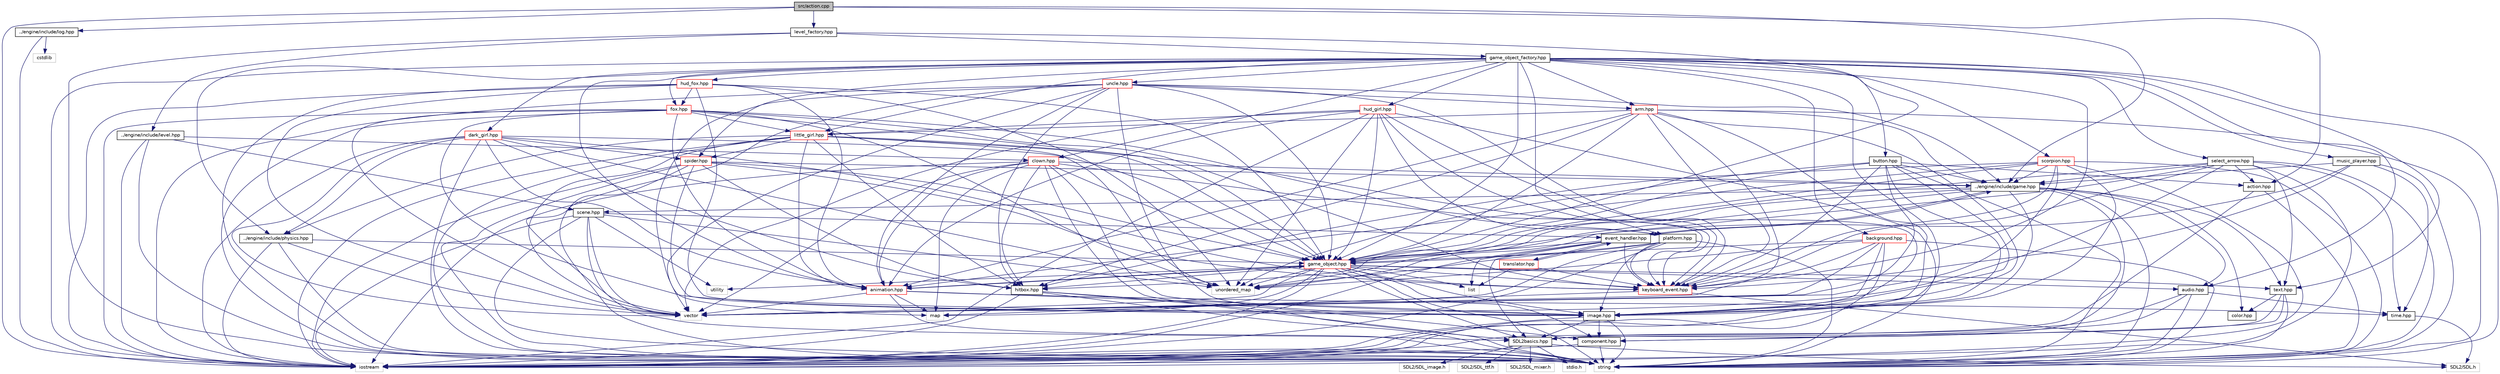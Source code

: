 digraph "src/action.cpp"
{
  edge [fontname="Helvetica",fontsize="10",labelfontname="Helvetica",labelfontsize="10"];
  node [fontname="Helvetica",fontsize="10",shape=record];
  Node1 [label="src/action.cpp",height=0.2,width=0.4,color="black", fillcolor="grey75", style="filled", fontcolor="black"];
  Node1 -> Node2 [color="midnightblue",fontsize="10",style="solid"];
  Node2 [label="action.hpp",height=0.2,width=0.4,color="black", fillcolor="white", style="filled",URL="$action_8hpp.html",tooltip="Purpose: Contains the Action class declaration. "];
  Node2 -> Node3 [color="midnightblue",fontsize="10",style="solid"];
  Node3 [label="iostream",height=0.2,width=0.4,color="grey75", fillcolor="white", style="filled"];
  Node2 -> Node4 [color="midnightblue",fontsize="10",style="solid"];
  Node4 [label="string",height=0.2,width=0.4,color="grey75", fillcolor="white", style="filled"];
  Node1 -> Node5 [color="midnightblue",fontsize="10",style="solid"];
  Node5 [label="../engine/include/game.hpp",height=0.2,width=0.4,color="black", fillcolor="white", style="filled",URL="$engine_2include_2game_8hpp_source.html"];
  Node5 -> Node6 [color="midnightblue",fontsize="10",style="solid"];
  Node6 [label="SDL2basics.hpp",height=0.2,width=0.4,color="black", fillcolor="white", style="filled",URL="$_s_d_l2basics_8hpp_source.html"];
  Node6 -> Node7 [color="midnightblue",fontsize="10",style="solid"];
  Node7 [label="stdio.h",height=0.2,width=0.4,color="grey75", fillcolor="white", style="filled"];
  Node6 -> Node8 [color="midnightblue",fontsize="10",style="solid"];
  Node8 [label="SDL2/SDL.h",height=0.2,width=0.4,color="grey75", fillcolor="white", style="filled"];
  Node6 -> Node9 [color="midnightblue",fontsize="10",style="solid"];
  Node9 [label="SDL2/SDL_image.h",height=0.2,width=0.4,color="grey75", fillcolor="white", style="filled"];
  Node6 -> Node10 [color="midnightblue",fontsize="10",style="solid"];
  Node10 [label="SDL2/SDL_ttf.h",height=0.2,width=0.4,color="grey75", fillcolor="white", style="filled"];
  Node6 -> Node11 [color="midnightblue",fontsize="10",style="solid"];
  Node11 [label="SDL2/SDL_mixer.h",height=0.2,width=0.4,color="grey75", fillcolor="white", style="filled"];
  Node5 -> Node4 [color="midnightblue",fontsize="10",style="solid"];
  Node5 -> Node12 [color="midnightblue",fontsize="10",style="solid"];
  Node12 [label="unordered_map",height=0.2,width=0.4,color="grey75", fillcolor="white", style="filled"];
  Node5 -> Node13 [color="midnightblue",fontsize="10",style="solid"];
  Node13 [label="image.hpp",height=0.2,width=0.4,color="black", fillcolor="white", style="filled",URL="$image_8hpp.html",tooltip="Purpose: Contains methods for managing game images. "];
  Node13 -> Node6 [color="midnightblue",fontsize="10",style="solid"];
  Node13 -> Node14 [color="midnightblue",fontsize="10",style="solid"];
  Node14 [label="component.hpp",height=0.2,width=0.4,color="black", fillcolor="white", style="filled",URL="$component_8hpp.html",tooltip="Contains methods to component class&#39; management. This methods can control the entire component object..."];
  Node14 -> Node4 [color="midnightblue",fontsize="10",style="solid"];
  Node14 -> Node3 [color="midnightblue",fontsize="10",style="solid"];
  Node13 -> Node4 [color="midnightblue",fontsize="10",style="solid"];
  Node13 -> Node3 [color="midnightblue",fontsize="10",style="solid"];
  Node5 -> Node15 [color="midnightblue",fontsize="10",style="solid"];
  Node15 [label="audio.hpp",height=0.2,width=0.4,color="black", fillcolor="white", style="filled",URL="$audio_8hpp.html",tooltip="Purpose: Contains attributes and methods for audio class. "];
  Node15 -> Node6 [color="midnightblue",fontsize="10",style="solid"];
  Node15 -> Node14 [color="midnightblue",fontsize="10",style="solid"];
  Node15 -> Node16 [color="midnightblue",fontsize="10",style="solid"];
  Node16 [label="time.hpp",height=0.2,width=0.4,color="black", fillcolor="white", style="filled",URL="$time_8hpp.html",tooltip="Purpose: Contains methods to time class&#39; management. "];
  Node16 -> Node8 [color="midnightblue",fontsize="10",style="solid"];
  Node15 -> Node4 [color="midnightblue",fontsize="10",style="solid"];
  Node5 -> Node17 [color="midnightblue",fontsize="10",style="solid"];
  Node17 [label="text.hpp",height=0.2,width=0.4,color="black", fillcolor="white", style="filled",URL="$text_8hpp.html",tooltip="Purpose: Contains methods to game class&#39; management. "];
  Node17 -> Node6 [color="midnightblue",fontsize="10",style="solid"];
  Node17 -> Node14 [color="midnightblue",fontsize="10",style="solid"];
  Node17 -> Node18 [color="midnightblue",fontsize="10",style="solid"];
  Node18 [label="color.hpp",height=0.2,width=0.4,color="black", fillcolor="white", style="filled",URL="$color_8hpp_source.html"];
  Node17 -> Node4 [color="midnightblue",fontsize="10",style="solid"];
  Node5 -> Node19 [color="midnightblue",fontsize="10",style="solid"];
  Node19 [label="event_handler.hpp",height=0.2,width=0.4,color="black", fillcolor="white", style="filled",URL="$event__handler_8hpp_source.html"];
  Node19 -> Node3 [color="midnightblue",fontsize="10",style="solid"];
  Node19 -> Node6 [color="midnightblue",fontsize="10",style="solid"];
  Node19 -> Node20 [color="midnightblue",fontsize="10",style="solid"];
  Node20 [label="list",height=0.2,width=0.4,color="grey75", fillcolor="white", style="filled"];
  Node19 -> Node21 [color="midnightblue",fontsize="10",style="solid"];
  Node21 [label="keyboard_event.hpp",height=0.2,width=0.4,color="red", fillcolor="white", style="filled",URL="$keyboard__event_8hpp.html",tooltip="Purpose: Contains methods to game class&#39; management. "];
  Node21 -> Node8 [color="midnightblue",fontsize="10",style="solid"];
  Node21 -> Node22 [color="midnightblue",fontsize="10",style="solid"];
  Node22 [label="map",height=0.2,width=0.4,color="grey75", fillcolor="white", style="filled"];
  Node19 -> Node23 [color="midnightblue",fontsize="10",style="solid"];
  Node23 [label="translator.hpp",height=0.2,width=0.4,color="red", fillcolor="white", style="filled",URL="$translator_8hpp.html",tooltip="Purpose: Contains methods to Translator&#39;s management. "];
  Node23 -> Node20 [color="midnightblue",fontsize="10",style="solid"];
  Node23 -> Node21 [color="midnightblue",fontsize="10",style="solid"];
  Node23 -> Node19 [color="midnightblue",fontsize="10",style="solid"];
  Node19 -> Node24 [color="midnightblue",fontsize="10",style="solid"];
  Node24 [label="game_object.hpp",height=0.2,width=0.4,color="red", fillcolor="white", style="filled",URL="$game__object_8hpp.html",tooltip="Contains methods to game_object class&#39; management. This methods can control the entire game object..."];
  Node24 -> Node3 [color="midnightblue",fontsize="10",style="solid"];
  Node24 -> Node22 [color="midnightblue",fontsize="10",style="solid"];
  Node24 -> Node12 [color="midnightblue",fontsize="10",style="solid"];
  Node24 -> Node25 [color="midnightblue",fontsize="10",style="solid"];
  Node25 [label="vector",height=0.2,width=0.4,color="grey75", fillcolor="white", style="filled"];
  Node24 -> Node20 [color="midnightblue",fontsize="10",style="solid"];
  Node24 -> Node4 [color="midnightblue",fontsize="10",style="solid"];
  Node24 -> Node26 [color="midnightblue",fontsize="10",style="solid"];
  Node26 [label="utility",height=0.2,width=0.4,color="grey75", fillcolor="white", style="filled"];
  Node24 -> Node6 [color="midnightblue",fontsize="10",style="solid"];
  Node24 -> Node14 [color="midnightblue",fontsize="10",style="solid"];
  Node24 -> Node13 [color="midnightblue",fontsize="10",style="solid"];
  Node24 -> Node17 [color="midnightblue",fontsize="10",style="solid"];
  Node24 -> Node15 [color="midnightblue",fontsize="10",style="solid"];
  Node24 -> Node27 [color="midnightblue",fontsize="10",style="solid"];
  Node27 [label="hitbox.hpp",height=0.2,width=0.4,color="black", fillcolor="white", style="filled",URL="$hitbox_8hpp.html",tooltip="Purpose: Contains classes to define methods management of the hitboxes. "];
  Node27 -> Node4 [color="midnightblue",fontsize="10",style="solid"];
  Node27 -> Node3 [color="midnightblue",fontsize="10",style="solid"];
  Node27 -> Node6 [color="midnightblue",fontsize="10",style="solid"];
  Node27 -> Node14 [color="midnightblue",fontsize="10",style="solid"];
  Node24 -> Node21 [color="midnightblue",fontsize="10",style="solid"];
  Node24 -> Node28 [color="midnightblue",fontsize="10",style="solid"];
  Node28 [label="animation.hpp",height=0.2,width=0.4,color="red", fillcolor="white", style="filled",URL="$animation_8hpp.html",tooltip="Purpose: Contains classes to animation methods&#39; management. "];
  Node28 -> Node4 [color="midnightblue",fontsize="10",style="solid"];
  Node28 -> Node25 [color="midnightblue",fontsize="10",style="solid"];
  Node28 -> Node22 [color="midnightblue",fontsize="10",style="solid"];
  Node28 -> Node24 [color="midnightblue",fontsize="10",style="solid"];
  Node28 -> Node13 [color="midnightblue",fontsize="10",style="solid"];
  Node28 -> Node16 [color="midnightblue",fontsize="10",style="solid"];
  Node19 -> Node5 [color="midnightblue",fontsize="10",style="solid"];
  Node5 -> Node29 [color="midnightblue",fontsize="10",style="solid"];
  Node29 [label="scene.hpp",height=0.2,width=0.4,color="black", fillcolor="white", style="filled",URL="$scene_8hpp.html",tooltip="Purpose: Contains the Scene class declaration. "];
  Node29 -> Node6 [color="midnightblue",fontsize="10",style="solid"];
  Node29 -> Node3 [color="midnightblue",fontsize="10",style="solid"];
  Node29 -> Node12 [color="midnightblue",fontsize="10",style="solid"];
  Node29 -> Node25 [color="midnightblue",fontsize="10",style="solid"];
  Node29 -> Node26 [color="midnightblue",fontsize="10",style="solid"];
  Node29 -> Node4 [color="midnightblue",fontsize="10",style="solid"];
  Node29 -> Node19 [color="midnightblue",fontsize="10",style="solid"];
  Node5 -> Node18 [color="midnightblue",fontsize="10",style="solid"];
  Node5 -> Node27 [color="midnightblue",fontsize="10",style="solid"];
  Node1 -> Node30 [color="midnightblue",fontsize="10",style="solid"];
  Node30 [label="../engine/include/log.hpp",height=0.2,width=0.4,color="black", fillcolor="white", style="filled",URL="$log_8hpp_source.html"];
  Node30 -> Node3 [color="midnightblue",fontsize="10",style="solid"];
  Node30 -> Node31 [color="midnightblue",fontsize="10",style="solid"];
  Node31 [label="cstdlib",height=0.2,width=0.4,color="grey75", fillcolor="white", style="filled"];
  Node1 -> Node32 [color="midnightblue",fontsize="10",style="solid"];
  Node32 [label="level_factory.hpp",height=0.2,width=0.4,color="black", fillcolor="white", style="filled",URL="$level__factory_8hpp.html",tooltip="Purpose: Contains methods to game class&#39; management. "];
  Node32 -> Node33 [color="midnightblue",fontsize="10",style="solid"];
  Node33 [label="game_object_factory.hpp",height=0.2,width=0.4,color="black", fillcolor="white", style="filled",URL="$game__object__factory_8hpp.html",tooltip="Purpose: Contains the GameObjectFactory class declaration. "];
  Node33 -> Node24 [color="midnightblue",fontsize="10",style="solid"];
  Node33 -> Node15 [color="midnightblue",fontsize="10",style="solid"];
  Node33 -> Node13 [color="midnightblue",fontsize="10",style="solid"];
  Node33 -> Node17 [color="midnightblue",fontsize="10",style="solid"];
  Node33 -> Node28 [color="midnightblue",fontsize="10",style="solid"];
  Node33 -> Node34 [color="midnightblue",fontsize="10",style="solid"];
  Node34 [label="../engine/include/physics.hpp",height=0.2,width=0.4,color="black", fillcolor="white", style="filled",URL="$physics_8hpp.html",tooltip="Purpose: Contains the Physics class declaration. "];
  Node34 -> Node3 [color="midnightblue",fontsize="10",style="solid"];
  Node34 -> Node4 [color="midnightblue",fontsize="10",style="solid"];
  Node34 -> Node25 [color="midnightblue",fontsize="10",style="solid"];
  Node34 -> Node24 [color="midnightblue",fontsize="10",style="solid"];
  Node33 -> Node21 [color="midnightblue",fontsize="10",style="solid"];
  Node33 -> Node35 [color="midnightblue",fontsize="10",style="solid"];
  Node35 [label="platform.hpp",height=0.2,width=0.4,color="black", fillcolor="white", style="filled",URL="$platform_8hpp.html",tooltip="Purpose: Contains the attributes and methods for Platform class. "];
  Node35 -> Node24 [color="midnightblue",fontsize="10",style="solid"];
  Node35 -> Node21 [color="midnightblue",fontsize="10",style="solid"];
  Node35 -> Node13 [color="midnightblue",fontsize="10",style="solid"];
  Node35 -> Node3 [color="midnightblue",fontsize="10",style="solid"];
  Node35 -> Node25 [color="midnightblue",fontsize="10",style="solid"];
  Node35 -> Node4 [color="midnightblue",fontsize="10",style="solid"];
  Node35 -> Node12 [color="midnightblue",fontsize="10",style="solid"];
  Node33 -> Node36 [color="midnightblue",fontsize="10",style="solid"];
  Node36 [label="little_girl.hpp",height=0.2,width=0.4,color="red", fillcolor="white", style="filled",URL="$little__girl_8hpp.html",tooltip="Purpose: Contains methods to little_girl class&#39; management. "];
  Node36 -> Node24 [color="midnightblue",fontsize="10",style="solid"];
  Node36 -> Node21 [color="midnightblue",fontsize="10",style="solid"];
  Node36 -> Node28 [color="midnightblue",fontsize="10",style="solid"];
  Node36 -> Node27 [color="midnightblue",fontsize="10",style="solid"];
  Node36 -> Node34 [color="midnightblue",fontsize="10",style="solid"];
  Node36 -> Node37 [color="midnightblue",fontsize="10",style="solid"];
  Node37 [label="spider.hpp",height=0.2,width=0.4,color="red", fillcolor="white", style="filled",URL="$spider_8hpp.html",tooltip="Purpose: Contains methods to Spider&#39;s management. "];
  Node37 -> Node24 [color="midnightblue",fontsize="10",style="solid"];
  Node37 -> Node21 [color="midnightblue",fontsize="10",style="solid"];
  Node37 -> Node13 [color="midnightblue",fontsize="10",style="solid"];
  Node37 -> Node5 [color="midnightblue",fontsize="10",style="solid"];
  Node37 -> Node27 [color="midnightblue",fontsize="10",style="solid"];
  Node37 -> Node3 [color="midnightblue",fontsize="10",style="solid"];
  Node37 -> Node25 [color="midnightblue",fontsize="10",style="solid"];
  Node37 -> Node4 [color="midnightblue",fontsize="10",style="solid"];
  Node36 -> Node3 [color="midnightblue",fontsize="10",style="solid"];
  Node36 -> Node25 [color="midnightblue",fontsize="10",style="solid"];
  Node36 -> Node4 [color="midnightblue",fontsize="10",style="solid"];
  Node36 -> Node12 [color="midnightblue",fontsize="10",style="solid"];
  Node33 -> Node38 [color="midnightblue",fontsize="10",style="solid"];
  Node38 [label="fox.hpp",height=0.2,width=0.4,color="red", fillcolor="white", style="filled",URL="$fox_8hpp.html",tooltip="Purpose: Contains methods to game class&#39; management. "];
  Node38 -> Node24 [color="midnightblue",fontsize="10",style="solid"];
  Node38 -> Node28 [color="midnightblue",fontsize="10",style="solid"];
  Node38 -> Node13 [color="midnightblue",fontsize="10",style="solid"];
  Node38 -> Node21 [color="midnightblue",fontsize="10",style="solid"];
  Node38 -> Node35 [color="midnightblue",fontsize="10",style="solid"];
  Node38 -> Node36 [color="midnightblue",fontsize="10",style="solid"];
  Node38 -> Node3 [color="midnightblue",fontsize="10",style="solid"];
  Node38 -> Node25 [color="midnightblue",fontsize="10",style="solid"];
  Node38 -> Node4 [color="midnightblue",fontsize="10",style="solid"];
  Node38 -> Node12 [color="midnightblue",fontsize="10",style="solid"];
  Node33 -> Node39 [color="midnightblue",fontsize="10",style="solid"];
  Node39 [label="scorpion.hpp",height=0.2,width=0.4,color="red", fillcolor="white", style="filled",URL="$scorpion_8hpp.html",tooltip="Purpose: Contains methods to Scorpion&#39;s management. "];
  Node39 -> Node24 [color="midnightblue",fontsize="10",style="solid"];
  Node39 -> Node21 [color="midnightblue",fontsize="10",style="solid"];
  Node39 -> Node13 [color="midnightblue",fontsize="10",style="solid"];
  Node39 -> Node5 [color="midnightblue",fontsize="10",style="solid"];
  Node39 -> Node27 [color="midnightblue",fontsize="10",style="solid"];
  Node39 -> Node28 [color="midnightblue",fontsize="10",style="solid"];
  Node39 -> Node3 [color="midnightblue",fontsize="10",style="solid"];
  Node39 -> Node25 [color="midnightblue",fontsize="10",style="solid"];
  Node39 -> Node4 [color="midnightblue",fontsize="10",style="solid"];
  Node33 -> Node37 [color="midnightblue",fontsize="10",style="solid"];
  Node33 -> Node40 [color="midnightblue",fontsize="10",style="solid"];
  Node40 [label="background.hpp",height=0.2,width=0.4,color="red", fillcolor="white", style="filled",URL="$background_8hpp.html",tooltip="Purpose: Contains the Background class declaration. "];
  Node40 -> Node24 [color="midnightblue",fontsize="10",style="solid"];
  Node40 -> Node21 [color="midnightblue",fontsize="10",style="solid"];
  Node40 -> Node13 [color="midnightblue",fontsize="10",style="solid"];
  Node40 -> Node3 [color="midnightblue",fontsize="10",style="solid"];
  Node40 -> Node25 [color="midnightblue",fontsize="10",style="solid"];
  Node40 -> Node4 [color="midnightblue",fontsize="10",style="solid"];
  Node40 -> Node12 [color="midnightblue",fontsize="10",style="solid"];
  Node33 -> Node41 [color="midnightblue",fontsize="10",style="solid"];
  Node41 [label="dark_girl.hpp",height=0.2,width=0.4,color="red", fillcolor="white", style="filled",URL="$dark__girl_8hpp.html",tooltip="Purpose: Contains dark girl methods and attributes. "];
  Node41 -> Node24 [color="midnightblue",fontsize="10",style="solid"];
  Node41 -> Node21 [color="midnightblue",fontsize="10",style="solid"];
  Node41 -> Node28 [color="midnightblue",fontsize="10",style="solid"];
  Node41 -> Node27 [color="midnightblue",fontsize="10",style="solid"];
  Node41 -> Node34 [color="midnightblue",fontsize="10",style="solid"];
  Node41 -> Node37 [color="midnightblue",fontsize="10",style="solid"];
  Node41 -> Node3 [color="midnightblue",fontsize="10",style="solid"];
  Node41 -> Node25 [color="midnightblue",fontsize="10",style="solid"];
  Node41 -> Node4 [color="midnightblue",fontsize="10",style="solid"];
  Node41 -> Node12 [color="midnightblue",fontsize="10",style="solid"];
  Node33 -> Node42 [color="midnightblue",fontsize="10",style="solid"];
  Node42 [label="hud_girl.hpp",height=0.2,width=0.4,color="red", fillcolor="white", style="filled",URL="$hud__girl_8hpp.html",tooltip="Purpose: Contains methods to game class&#39; management. "];
  Node42 -> Node24 [color="midnightblue",fontsize="10",style="solid"];
  Node42 -> Node28 [color="midnightblue",fontsize="10",style="solid"];
  Node42 -> Node13 [color="midnightblue",fontsize="10",style="solid"];
  Node42 -> Node21 [color="midnightblue",fontsize="10",style="solid"];
  Node42 -> Node35 [color="midnightblue",fontsize="10",style="solid"];
  Node42 -> Node36 [color="midnightblue",fontsize="10",style="solid"];
  Node42 -> Node3 [color="midnightblue",fontsize="10",style="solid"];
  Node42 -> Node25 [color="midnightblue",fontsize="10",style="solid"];
  Node42 -> Node4 [color="midnightblue",fontsize="10",style="solid"];
  Node42 -> Node12 [color="midnightblue",fontsize="10",style="solid"];
  Node33 -> Node43 [color="midnightblue",fontsize="10",style="solid"];
  Node43 [label="hud_fox.hpp",height=0.2,width=0.4,color="red", fillcolor="white", style="filled",URL="$hud__fox_8hpp.html",tooltip="Purpose: Contains methods to game class&#39; management. "];
  Node43 -> Node24 [color="midnightblue",fontsize="10",style="solid"];
  Node43 -> Node28 [color="midnightblue",fontsize="10",style="solid"];
  Node43 -> Node13 [color="midnightblue",fontsize="10",style="solid"];
  Node43 -> Node38 [color="midnightblue",fontsize="10",style="solid"];
  Node43 -> Node3 [color="midnightblue",fontsize="10",style="solid"];
  Node43 -> Node25 [color="midnightblue",fontsize="10",style="solid"];
  Node43 -> Node4 [color="midnightblue",fontsize="10",style="solid"];
  Node43 -> Node12 [color="midnightblue",fontsize="10",style="solid"];
  Node33 -> Node44 [color="midnightblue",fontsize="10",style="solid"];
  Node44 [label="button.hpp",height=0.2,width=0.4,color="black", fillcolor="white", style="filled",URL="$button_8hpp.html",tooltip="Purpose: Contains the Button class declaration. "];
  Node44 -> Node24 [color="midnightblue",fontsize="10",style="solid"];
  Node44 -> Node13 [color="midnightblue",fontsize="10",style="solid"];
  Node44 -> Node5 [color="midnightblue",fontsize="10",style="solid"];
  Node44 -> Node21 [color="midnightblue",fontsize="10",style="solid"];
  Node44 -> Node2 [color="midnightblue",fontsize="10",style="solid"];
  Node44 -> Node3 [color="midnightblue",fontsize="10",style="solid"];
  Node44 -> Node25 [color="midnightblue",fontsize="10",style="solid"];
  Node44 -> Node4 [color="midnightblue",fontsize="10",style="solid"];
  Node44 -> Node12 [color="midnightblue",fontsize="10",style="solid"];
  Node33 -> Node45 [color="midnightblue",fontsize="10",style="solid"];
  Node45 [label="clown.hpp",height=0.2,width=0.4,color="red", fillcolor="white", style="filled",URL="$clown_8hpp.html",tooltip="Purpose: Contains clown methods and attributes. "];
  Node45 -> Node24 [color="midnightblue",fontsize="10",style="solid"];
  Node45 -> Node21 [color="midnightblue",fontsize="10",style="solid"];
  Node45 -> Node13 [color="midnightblue",fontsize="10",style="solid"];
  Node45 -> Node5 [color="midnightblue",fontsize="10",style="solid"];
  Node45 -> Node27 [color="midnightblue",fontsize="10",style="solid"];
  Node45 -> Node28 [color="midnightblue",fontsize="10",style="solid"];
  Node45 -> Node3 [color="midnightblue",fontsize="10",style="solid"];
  Node45 -> Node25 [color="midnightblue",fontsize="10",style="solid"];
  Node45 -> Node4 [color="midnightblue",fontsize="10",style="solid"];
  Node45 -> Node22 [color="midnightblue",fontsize="10",style="solid"];
  Node33 -> Node46 [color="midnightblue",fontsize="10",style="solid"];
  Node46 [label="uncle.hpp",height=0.2,width=0.4,color="red", fillcolor="white", style="filled",URL="$uncle_8hpp.html",tooltip="Purpose: Contains methods to Uncle&#39;s management. "];
  Node46 -> Node24 [color="midnightblue",fontsize="10",style="solid"];
  Node46 -> Node21 [color="midnightblue",fontsize="10",style="solid"];
  Node46 -> Node13 [color="midnightblue",fontsize="10",style="solid"];
  Node46 -> Node5 [color="midnightblue",fontsize="10",style="solid"];
  Node46 -> Node27 [color="midnightblue",fontsize="10",style="solid"];
  Node46 -> Node28 [color="midnightblue",fontsize="10",style="solid"];
  Node46 -> Node47 [color="midnightblue",fontsize="10",style="solid"];
  Node47 [label="arm.hpp",height=0.2,width=0.4,color="red", fillcolor="white", style="filled",URL="$arm_8hpp.html",tooltip="Purpose: Contains methods to arm class&#39; management. "];
  Node47 -> Node24 [color="midnightblue",fontsize="10",style="solid"];
  Node47 -> Node21 [color="midnightblue",fontsize="10",style="solid"];
  Node47 -> Node13 [color="midnightblue",fontsize="10",style="solid"];
  Node47 -> Node5 [color="midnightblue",fontsize="10",style="solid"];
  Node47 -> Node27 [color="midnightblue",fontsize="10",style="solid"];
  Node47 -> Node28 [color="midnightblue",fontsize="10",style="solid"];
  Node47 -> Node36 [color="midnightblue",fontsize="10",style="solid"];
  Node47 -> Node3 [color="midnightblue",fontsize="10",style="solid"];
  Node47 -> Node25 [color="midnightblue",fontsize="10",style="solid"];
  Node47 -> Node4 [color="midnightblue",fontsize="10",style="solid"];
  Node46 -> Node3 [color="midnightblue",fontsize="10",style="solid"];
  Node46 -> Node25 [color="midnightblue",fontsize="10",style="solid"];
  Node46 -> Node4 [color="midnightblue",fontsize="10",style="solid"];
  Node46 -> Node22 [color="midnightblue",fontsize="10",style="solid"];
  Node33 -> Node47 [color="midnightblue",fontsize="10",style="solid"];
  Node33 -> Node48 [color="midnightblue",fontsize="10",style="solid"];
  Node48 [label="select_arrow.hpp",height=0.2,width=0.4,color="black", fillcolor="white", style="filled",URL="$select__arrow_8hpp.html",tooltip="Purpose: Contains the attributes and methods for SelectArrow class. "];
  Node48 -> Node24 [color="midnightblue",fontsize="10",style="solid"];
  Node48 -> Node17 [color="midnightblue",fontsize="10",style="solid"];
  Node48 -> Node21 [color="midnightblue",fontsize="10",style="solid"];
  Node48 -> Node16 [color="midnightblue",fontsize="10",style="solid"];
  Node48 -> Node5 [color="midnightblue",fontsize="10",style="solid"];
  Node48 -> Node2 [color="midnightblue",fontsize="10",style="solid"];
  Node48 -> Node3 [color="midnightblue",fontsize="10",style="solid"];
  Node48 -> Node25 [color="midnightblue",fontsize="10",style="solid"];
  Node48 -> Node4 [color="midnightblue",fontsize="10",style="solid"];
  Node48 -> Node12 [color="midnightblue",fontsize="10",style="solid"];
  Node33 -> Node49 [color="midnightblue",fontsize="10",style="solid"];
  Node49 [label="music_player.hpp",height=0.2,width=0.4,color="black", fillcolor="white", style="filled",URL="$music__player_8hpp.html",tooltip="Purpose: Contains the attributes and method for music_player class. "];
  Node49 -> Node24 [color="midnightblue",fontsize="10",style="solid"];
  Node49 -> Node16 [color="midnightblue",fontsize="10",style="solid"];
  Node49 -> Node5 [color="midnightblue",fontsize="10",style="solid"];
  Node49 -> Node21 [color="midnightblue",fontsize="10",style="solid"];
  Node49 -> Node4 [color="midnightblue",fontsize="10",style="solid"];
  Node33 -> Node3 [color="midnightblue",fontsize="10",style="solid"];
  Node33 -> Node4 [color="midnightblue",fontsize="10",style="solid"];
  Node32 -> Node50 [color="midnightblue",fontsize="10",style="solid"];
  Node50 [label="../engine/include/level.hpp",height=0.2,width=0.4,color="black", fillcolor="white", style="filled",URL="$level_8hpp.html",tooltip="Purpose: Contains level methods. "];
  Node50 -> Node3 [color="midnightblue",fontsize="10",style="solid"];
  Node50 -> Node4 [color="midnightblue",fontsize="10",style="solid"];
  Node50 -> Node29 [color="midnightblue",fontsize="10",style="solid"];
  Node50 -> Node45 [color="midnightblue",fontsize="10",style="solid"];
  Node32 -> Node24 [color="midnightblue",fontsize="10",style="solid"];
  Node32 -> Node4 [color="midnightblue",fontsize="10",style="solid"];
  Node1 -> Node3 [color="midnightblue",fontsize="10",style="solid"];
}
